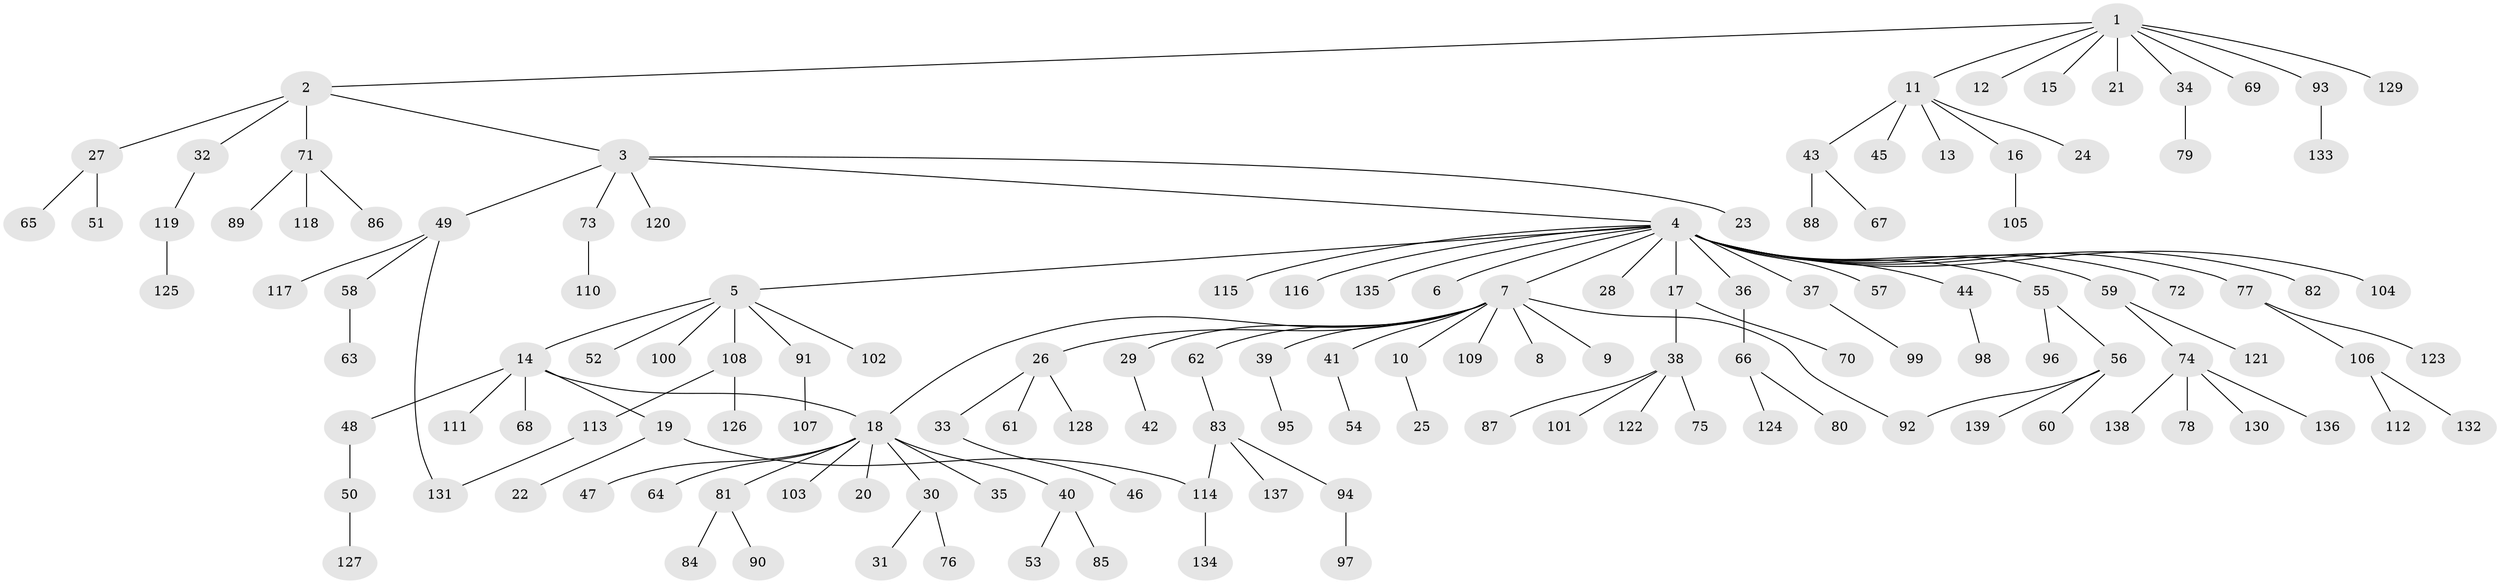 // Generated by graph-tools (version 1.1) at 2025/47/03/09/25 04:47:26]
// undirected, 139 vertices, 142 edges
graph export_dot {
graph [start="1"]
  node [color=gray90,style=filled];
  1;
  2;
  3;
  4;
  5;
  6;
  7;
  8;
  9;
  10;
  11;
  12;
  13;
  14;
  15;
  16;
  17;
  18;
  19;
  20;
  21;
  22;
  23;
  24;
  25;
  26;
  27;
  28;
  29;
  30;
  31;
  32;
  33;
  34;
  35;
  36;
  37;
  38;
  39;
  40;
  41;
  42;
  43;
  44;
  45;
  46;
  47;
  48;
  49;
  50;
  51;
  52;
  53;
  54;
  55;
  56;
  57;
  58;
  59;
  60;
  61;
  62;
  63;
  64;
  65;
  66;
  67;
  68;
  69;
  70;
  71;
  72;
  73;
  74;
  75;
  76;
  77;
  78;
  79;
  80;
  81;
  82;
  83;
  84;
  85;
  86;
  87;
  88;
  89;
  90;
  91;
  92;
  93;
  94;
  95;
  96;
  97;
  98;
  99;
  100;
  101;
  102;
  103;
  104;
  105;
  106;
  107;
  108;
  109;
  110;
  111;
  112;
  113;
  114;
  115;
  116;
  117;
  118;
  119;
  120;
  121;
  122;
  123;
  124;
  125;
  126;
  127;
  128;
  129;
  130;
  131;
  132;
  133;
  134;
  135;
  136;
  137;
  138;
  139;
  1 -- 2;
  1 -- 11;
  1 -- 12;
  1 -- 15;
  1 -- 21;
  1 -- 34;
  1 -- 69;
  1 -- 93;
  1 -- 129;
  2 -- 3;
  2 -- 27;
  2 -- 32;
  2 -- 71;
  3 -- 4;
  3 -- 23;
  3 -- 49;
  3 -- 73;
  3 -- 120;
  4 -- 5;
  4 -- 6;
  4 -- 7;
  4 -- 17;
  4 -- 28;
  4 -- 36;
  4 -- 37;
  4 -- 44;
  4 -- 55;
  4 -- 57;
  4 -- 59;
  4 -- 72;
  4 -- 77;
  4 -- 82;
  4 -- 104;
  4 -- 115;
  4 -- 116;
  4 -- 135;
  5 -- 14;
  5 -- 52;
  5 -- 91;
  5 -- 100;
  5 -- 102;
  5 -- 108;
  7 -- 8;
  7 -- 9;
  7 -- 10;
  7 -- 18;
  7 -- 26;
  7 -- 29;
  7 -- 39;
  7 -- 41;
  7 -- 62;
  7 -- 92;
  7 -- 109;
  10 -- 25;
  11 -- 13;
  11 -- 16;
  11 -- 24;
  11 -- 43;
  11 -- 45;
  14 -- 18;
  14 -- 19;
  14 -- 48;
  14 -- 68;
  14 -- 111;
  16 -- 105;
  17 -- 38;
  17 -- 70;
  18 -- 20;
  18 -- 30;
  18 -- 35;
  18 -- 40;
  18 -- 47;
  18 -- 64;
  18 -- 81;
  18 -- 103;
  19 -- 22;
  19 -- 114;
  26 -- 33;
  26 -- 61;
  26 -- 128;
  27 -- 51;
  27 -- 65;
  29 -- 42;
  30 -- 31;
  30 -- 76;
  32 -- 119;
  33 -- 46;
  34 -- 79;
  36 -- 66;
  37 -- 99;
  38 -- 75;
  38 -- 87;
  38 -- 101;
  38 -- 122;
  39 -- 95;
  40 -- 53;
  40 -- 85;
  41 -- 54;
  43 -- 67;
  43 -- 88;
  44 -- 98;
  48 -- 50;
  49 -- 58;
  49 -- 117;
  49 -- 131;
  50 -- 127;
  55 -- 56;
  55 -- 96;
  56 -- 60;
  56 -- 92;
  56 -- 139;
  58 -- 63;
  59 -- 74;
  59 -- 121;
  62 -- 83;
  66 -- 80;
  66 -- 124;
  71 -- 86;
  71 -- 89;
  71 -- 118;
  73 -- 110;
  74 -- 78;
  74 -- 130;
  74 -- 136;
  74 -- 138;
  77 -- 106;
  77 -- 123;
  81 -- 84;
  81 -- 90;
  83 -- 94;
  83 -- 114;
  83 -- 137;
  91 -- 107;
  93 -- 133;
  94 -- 97;
  106 -- 112;
  106 -- 132;
  108 -- 113;
  108 -- 126;
  113 -- 131;
  114 -- 134;
  119 -- 125;
}
